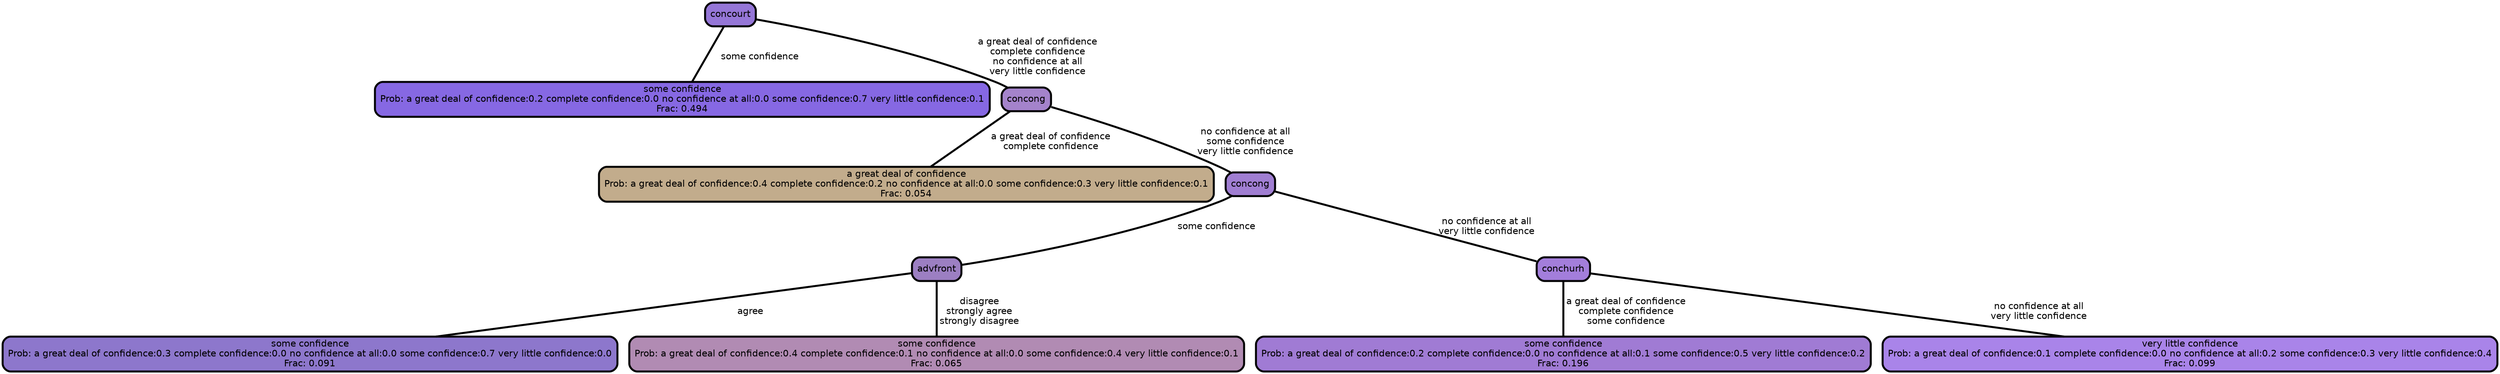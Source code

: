 graph Tree {
node [shape=box, style="filled, rounded",color="black",penwidth="3",fontcolor="black",                 fontname=helvetica] ;
graph [ranksep="0 equally", splines=straight,                 bgcolor=transparent, dpi=200] ;
edge [fontname=helvetica, color=black] ;
0 [label="some confidence
Prob: a great deal of confidence:0.2 complete confidence:0.0 no confidence at all:0.0 some confidence:0.7 very little confidence:0.1
Frac: 0.494", fillcolor="#8668e3"] ;
1 [label="concourt", fillcolor="#9576d7"] ;
2 [label="a great deal of confidence
Prob: a great deal of confidence:0.4 complete confidence:0.2 no confidence at all:0.0 some confidence:0.3 very little confidence:0.1
Frac: 0.054", fillcolor="#c2ac8c"] ;
3 [label="concong", fillcolor="#a483cb"] ;
4 [label="some confidence
Prob: a great deal of confidence:0.3 complete confidence:0.0 no confidence at all:0.0 some confidence:0.7 very little confidence:0.0
Frac: 0.091", fillcolor="#8d77cc"] ;
5 [label="advfront", fillcolor="#9c7fc2"] ;
6 [label="some confidence
Prob: a great deal of confidence:0.4 complete confidence:0.1 no confidence at all:0.0 some confidence:0.4 very little confidence:0.1
Frac: 0.065", fillcolor="#b18bb3"] ;
7 [label="concong", fillcolor="#a07ed2"] ;
8 [label="some confidence
Prob: a great deal of confidence:0.2 complete confidence:0.0 no confidence at all:0.1 some confidence:0.5 very little confidence:0.2
Frac: 0.196", fillcolor="#a07bd4"] ;
9 [label="conchurh", fillcolor="#a37edb"] ;
10 [label="very little confidence
Prob: a great deal of confidence:0.1 complete confidence:0.0 no confidence at all:0.2 some confidence:0.3 very little confidence:0.4
Frac: 0.099", fillcolor="#a984e9"] ;
1 -- 0 [label=" some confidence",penwidth=3] ;
1 -- 3 [label=" a great deal of confidence\n complete confidence\n no confidence at all\n very little confidence",penwidth=3] ;
3 -- 2 [label=" a great deal of confidence\n complete confidence",penwidth=3] ;
3 -- 7 [label=" no confidence at all\n some confidence\n very little confidence",penwidth=3] ;
5 -- 4 [label=" agree",penwidth=3] ;
5 -- 6 [label=" disagree\n strongly agree\n strongly disagree",penwidth=3] ;
7 -- 5 [label=" some confidence",penwidth=3] ;
7 -- 9 [label=" no confidence at all\n very little confidence",penwidth=3] ;
9 -- 8 [label=" a great deal of confidence\n complete confidence\n some confidence",penwidth=3] ;
9 -- 10 [label=" no confidence at all\n very little confidence",penwidth=3] ;
{rank = same;}}